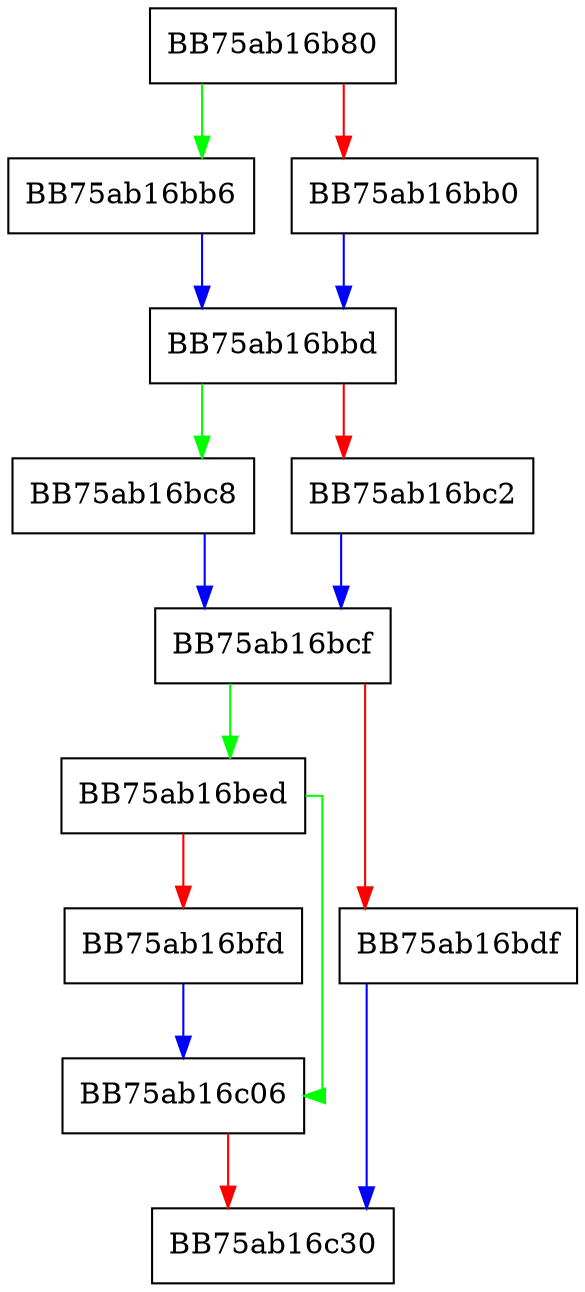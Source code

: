 digraph object {
  node [shape="box"];
  graph [splines=ortho];
  BB75ab16b80 -> BB75ab16bb6 [color="green"];
  BB75ab16b80 -> BB75ab16bb0 [color="red"];
  BB75ab16bb0 -> BB75ab16bbd [color="blue"];
  BB75ab16bb6 -> BB75ab16bbd [color="blue"];
  BB75ab16bbd -> BB75ab16bc8 [color="green"];
  BB75ab16bbd -> BB75ab16bc2 [color="red"];
  BB75ab16bc2 -> BB75ab16bcf [color="blue"];
  BB75ab16bc8 -> BB75ab16bcf [color="blue"];
  BB75ab16bcf -> BB75ab16bed [color="green"];
  BB75ab16bcf -> BB75ab16bdf [color="red"];
  BB75ab16bdf -> BB75ab16c30 [color="blue"];
  BB75ab16bed -> BB75ab16c06 [color="green"];
  BB75ab16bed -> BB75ab16bfd [color="red"];
  BB75ab16bfd -> BB75ab16c06 [color="blue"];
  BB75ab16c06 -> BB75ab16c30 [color="red"];
}